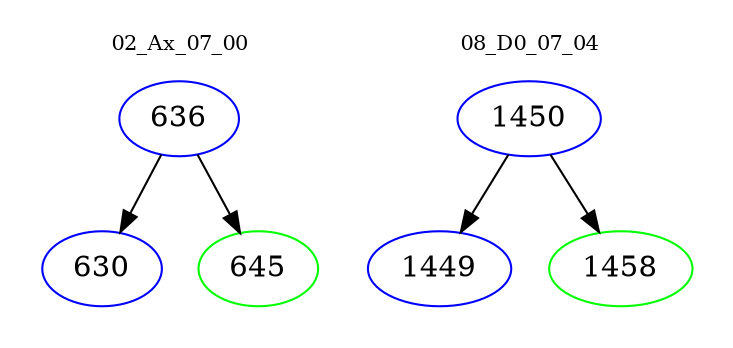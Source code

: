 digraph{
subgraph cluster_0 {
color = white
label = "02_Ax_07_00";
fontsize=10;
T0_636 [label="636", color="blue"]
T0_636 -> T0_630 [color="black"]
T0_630 [label="630", color="blue"]
T0_636 -> T0_645 [color="black"]
T0_645 [label="645", color="green"]
}
subgraph cluster_1 {
color = white
label = "08_D0_07_04";
fontsize=10;
T1_1450 [label="1450", color="blue"]
T1_1450 -> T1_1449 [color="black"]
T1_1449 [label="1449", color="blue"]
T1_1450 -> T1_1458 [color="black"]
T1_1458 [label="1458", color="green"]
}
}
